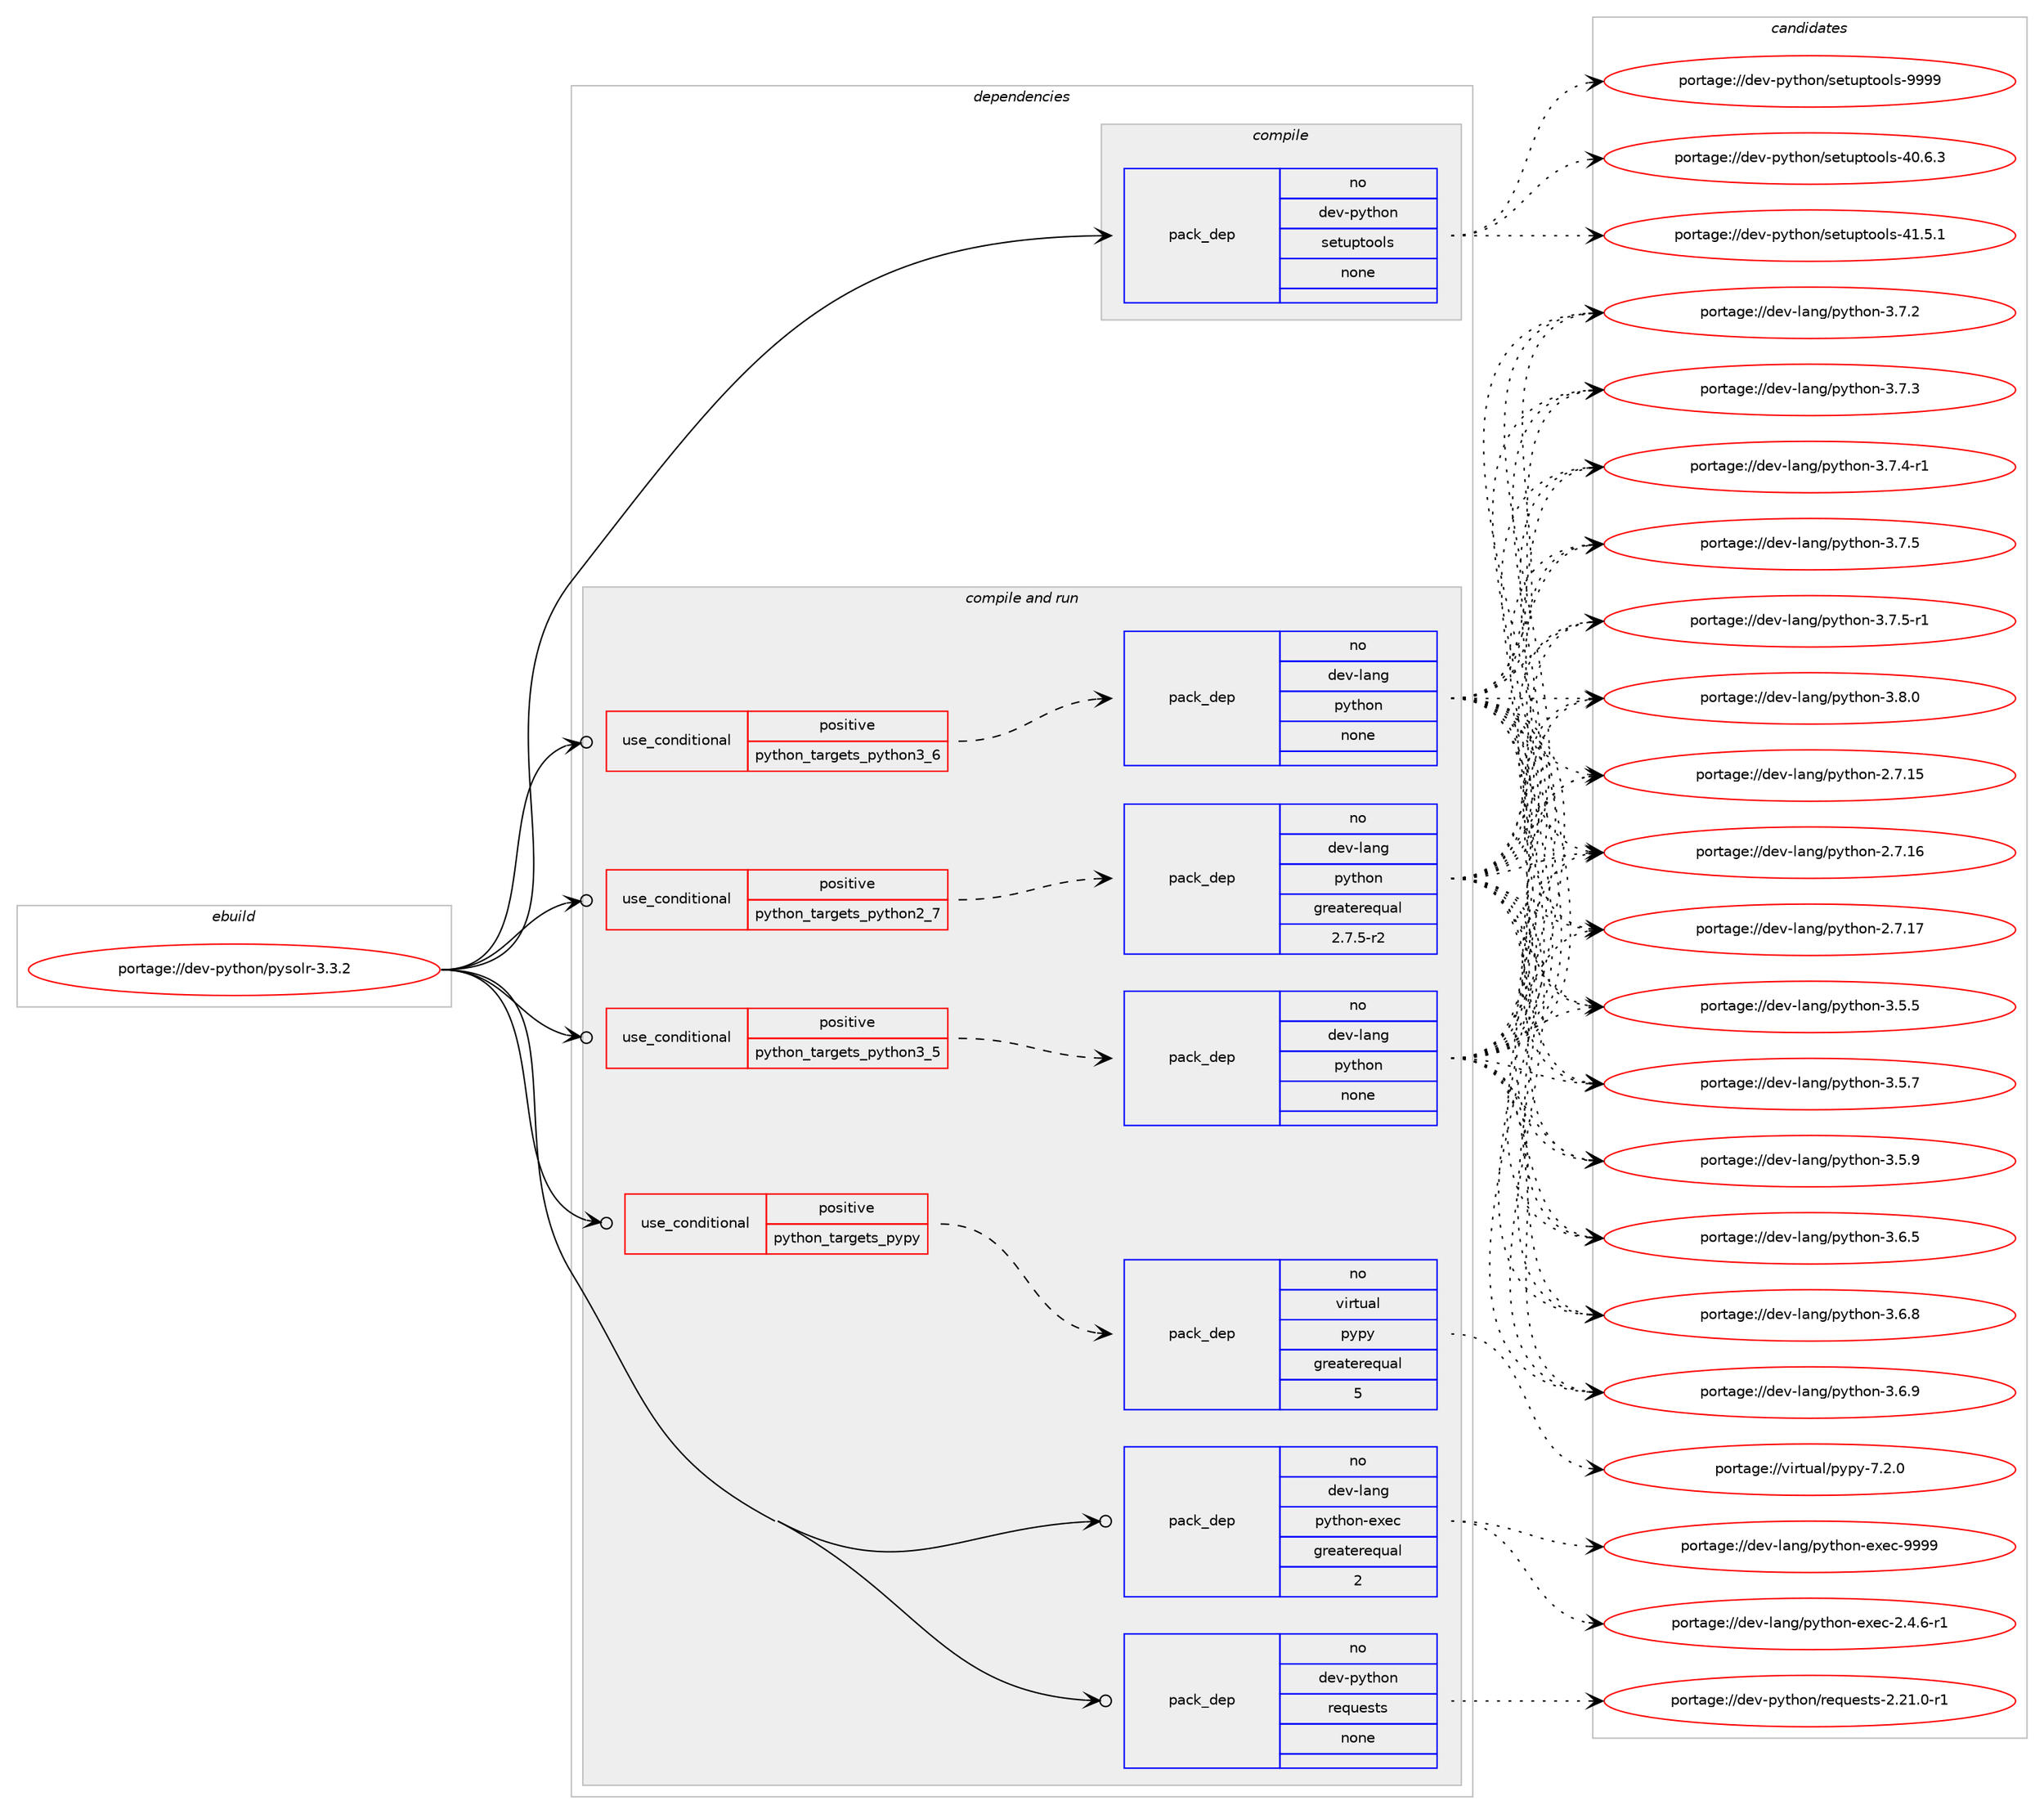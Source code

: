 digraph prolog {

# *************
# Graph options
# *************

newrank=true;
concentrate=true;
compound=true;
graph [rankdir=LR,fontname=Helvetica,fontsize=10,ranksep=1.5];#, ranksep=2.5, nodesep=0.2];
edge  [arrowhead=vee];
node  [fontname=Helvetica,fontsize=10];

# **********
# The ebuild
# **********

subgraph cluster_leftcol {
color=gray;
rank=same;
label=<<i>ebuild</i>>;
id [label="portage://dev-python/pysolr-3.3.2", color=red, width=4, href="../dev-python/pysolr-3.3.2.svg"];
}

# ****************
# The dependencies
# ****************

subgraph cluster_midcol {
color=gray;
label=<<i>dependencies</i>>;
subgraph cluster_compile {
fillcolor="#eeeeee";
style=filled;
label=<<i>compile</i>>;
subgraph pack124281 {
dependency163808 [label=<<TABLE BORDER="0" CELLBORDER="1" CELLSPACING="0" CELLPADDING="4" WIDTH="220"><TR><TD ROWSPAN="6" CELLPADDING="30">pack_dep</TD></TR><TR><TD WIDTH="110">no</TD></TR><TR><TD>dev-python</TD></TR><TR><TD>setuptools</TD></TR><TR><TD>none</TD></TR><TR><TD></TD></TR></TABLE>>, shape=none, color=blue];
}
id:e -> dependency163808:w [weight=20,style="solid",arrowhead="vee"];
}
subgraph cluster_compileandrun {
fillcolor="#eeeeee";
style=filled;
label=<<i>compile and run</i>>;
subgraph cond36139 {
dependency163809 [label=<<TABLE BORDER="0" CELLBORDER="1" CELLSPACING="0" CELLPADDING="4"><TR><TD ROWSPAN="3" CELLPADDING="10">use_conditional</TD></TR><TR><TD>positive</TD></TR><TR><TD>python_targets_pypy</TD></TR></TABLE>>, shape=none, color=red];
subgraph pack124282 {
dependency163810 [label=<<TABLE BORDER="0" CELLBORDER="1" CELLSPACING="0" CELLPADDING="4" WIDTH="220"><TR><TD ROWSPAN="6" CELLPADDING="30">pack_dep</TD></TR><TR><TD WIDTH="110">no</TD></TR><TR><TD>virtual</TD></TR><TR><TD>pypy</TD></TR><TR><TD>greaterequal</TD></TR><TR><TD>5</TD></TR></TABLE>>, shape=none, color=blue];
}
dependency163809:e -> dependency163810:w [weight=20,style="dashed",arrowhead="vee"];
}
id:e -> dependency163809:w [weight=20,style="solid",arrowhead="odotvee"];
subgraph cond36140 {
dependency163811 [label=<<TABLE BORDER="0" CELLBORDER="1" CELLSPACING="0" CELLPADDING="4"><TR><TD ROWSPAN="3" CELLPADDING="10">use_conditional</TD></TR><TR><TD>positive</TD></TR><TR><TD>python_targets_python2_7</TD></TR></TABLE>>, shape=none, color=red];
subgraph pack124283 {
dependency163812 [label=<<TABLE BORDER="0" CELLBORDER="1" CELLSPACING="0" CELLPADDING="4" WIDTH="220"><TR><TD ROWSPAN="6" CELLPADDING="30">pack_dep</TD></TR><TR><TD WIDTH="110">no</TD></TR><TR><TD>dev-lang</TD></TR><TR><TD>python</TD></TR><TR><TD>greaterequal</TD></TR><TR><TD>2.7.5-r2</TD></TR></TABLE>>, shape=none, color=blue];
}
dependency163811:e -> dependency163812:w [weight=20,style="dashed",arrowhead="vee"];
}
id:e -> dependency163811:w [weight=20,style="solid",arrowhead="odotvee"];
subgraph cond36141 {
dependency163813 [label=<<TABLE BORDER="0" CELLBORDER="1" CELLSPACING="0" CELLPADDING="4"><TR><TD ROWSPAN="3" CELLPADDING="10">use_conditional</TD></TR><TR><TD>positive</TD></TR><TR><TD>python_targets_python3_5</TD></TR></TABLE>>, shape=none, color=red];
subgraph pack124284 {
dependency163814 [label=<<TABLE BORDER="0" CELLBORDER="1" CELLSPACING="0" CELLPADDING="4" WIDTH="220"><TR><TD ROWSPAN="6" CELLPADDING="30">pack_dep</TD></TR><TR><TD WIDTH="110">no</TD></TR><TR><TD>dev-lang</TD></TR><TR><TD>python</TD></TR><TR><TD>none</TD></TR><TR><TD></TD></TR></TABLE>>, shape=none, color=blue];
}
dependency163813:e -> dependency163814:w [weight=20,style="dashed",arrowhead="vee"];
}
id:e -> dependency163813:w [weight=20,style="solid",arrowhead="odotvee"];
subgraph cond36142 {
dependency163815 [label=<<TABLE BORDER="0" CELLBORDER="1" CELLSPACING="0" CELLPADDING="4"><TR><TD ROWSPAN="3" CELLPADDING="10">use_conditional</TD></TR><TR><TD>positive</TD></TR><TR><TD>python_targets_python3_6</TD></TR></TABLE>>, shape=none, color=red];
subgraph pack124285 {
dependency163816 [label=<<TABLE BORDER="0" CELLBORDER="1" CELLSPACING="0" CELLPADDING="4" WIDTH="220"><TR><TD ROWSPAN="6" CELLPADDING="30">pack_dep</TD></TR><TR><TD WIDTH="110">no</TD></TR><TR><TD>dev-lang</TD></TR><TR><TD>python</TD></TR><TR><TD>none</TD></TR><TR><TD></TD></TR></TABLE>>, shape=none, color=blue];
}
dependency163815:e -> dependency163816:w [weight=20,style="dashed",arrowhead="vee"];
}
id:e -> dependency163815:w [weight=20,style="solid",arrowhead="odotvee"];
subgraph pack124286 {
dependency163817 [label=<<TABLE BORDER="0" CELLBORDER="1" CELLSPACING="0" CELLPADDING="4" WIDTH="220"><TR><TD ROWSPAN="6" CELLPADDING="30">pack_dep</TD></TR><TR><TD WIDTH="110">no</TD></TR><TR><TD>dev-lang</TD></TR><TR><TD>python-exec</TD></TR><TR><TD>greaterequal</TD></TR><TR><TD>2</TD></TR></TABLE>>, shape=none, color=blue];
}
id:e -> dependency163817:w [weight=20,style="solid",arrowhead="odotvee"];
subgraph pack124287 {
dependency163818 [label=<<TABLE BORDER="0" CELLBORDER="1" CELLSPACING="0" CELLPADDING="4" WIDTH="220"><TR><TD ROWSPAN="6" CELLPADDING="30">pack_dep</TD></TR><TR><TD WIDTH="110">no</TD></TR><TR><TD>dev-python</TD></TR><TR><TD>requests</TD></TR><TR><TD>none</TD></TR><TR><TD></TD></TR></TABLE>>, shape=none, color=blue];
}
id:e -> dependency163818:w [weight=20,style="solid",arrowhead="odotvee"];
}
subgraph cluster_run {
fillcolor="#eeeeee";
style=filled;
label=<<i>run</i>>;
}
}

# **************
# The candidates
# **************

subgraph cluster_choices {
rank=same;
color=gray;
label=<<i>candidates</i>>;

subgraph choice124281 {
color=black;
nodesep=1;
choiceportage100101118451121211161041111104711510111611711211611111110811545524846544651 [label="portage://dev-python/setuptools-40.6.3", color=red, width=4,href="../dev-python/setuptools-40.6.3.svg"];
choiceportage100101118451121211161041111104711510111611711211611111110811545524946534649 [label="portage://dev-python/setuptools-41.5.1", color=red, width=4,href="../dev-python/setuptools-41.5.1.svg"];
choiceportage10010111845112121116104111110471151011161171121161111111081154557575757 [label="portage://dev-python/setuptools-9999", color=red, width=4,href="../dev-python/setuptools-9999.svg"];
dependency163808:e -> choiceportage100101118451121211161041111104711510111611711211611111110811545524846544651:w [style=dotted,weight="100"];
dependency163808:e -> choiceportage100101118451121211161041111104711510111611711211611111110811545524946534649:w [style=dotted,weight="100"];
dependency163808:e -> choiceportage10010111845112121116104111110471151011161171121161111111081154557575757:w [style=dotted,weight="100"];
}
subgraph choice124282 {
color=black;
nodesep=1;
choiceportage1181051141161179710847112121112121455546504648 [label="portage://virtual/pypy-7.2.0", color=red, width=4,href="../virtual/pypy-7.2.0.svg"];
dependency163810:e -> choiceportage1181051141161179710847112121112121455546504648:w [style=dotted,weight="100"];
}
subgraph choice124283 {
color=black;
nodesep=1;
choiceportage10010111845108971101034711212111610411111045504655464953 [label="portage://dev-lang/python-2.7.15", color=red, width=4,href="../dev-lang/python-2.7.15.svg"];
choiceportage10010111845108971101034711212111610411111045504655464954 [label="portage://dev-lang/python-2.7.16", color=red, width=4,href="../dev-lang/python-2.7.16.svg"];
choiceportage10010111845108971101034711212111610411111045504655464955 [label="portage://dev-lang/python-2.7.17", color=red, width=4,href="../dev-lang/python-2.7.17.svg"];
choiceportage100101118451089711010347112121116104111110455146534653 [label="portage://dev-lang/python-3.5.5", color=red, width=4,href="../dev-lang/python-3.5.5.svg"];
choiceportage100101118451089711010347112121116104111110455146534655 [label="portage://dev-lang/python-3.5.7", color=red, width=4,href="../dev-lang/python-3.5.7.svg"];
choiceportage100101118451089711010347112121116104111110455146534657 [label="portage://dev-lang/python-3.5.9", color=red, width=4,href="../dev-lang/python-3.5.9.svg"];
choiceportage100101118451089711010347112121116104111110455146544653 [label="portage://dev-lang/python-3.6.5", color=red, width=4,href="../dev-lang/python-3.6.5.svg"];
choiceportage100101118451089711010347112121116104111110455146544656 [label="portage://dev-lang/python-3.6.8", color=red, width=4,href="../dev-lang/python-3.6.8.svg"];
choiceportage100101118451089711010347112121116104111110455146544657 [label="portage://dev-lang/python-3.6.9", color=red, width=4,href="../dev-lang/python-3.6.9.svg"];
choiceportage100101118451089711010347112121116104111110455146554650 [label="portage://dev-lang/python-3.7.2", color=red, width=4,href="../dev-lang/python-3.7.2.svg"];
choiceportage100101118451089711010347112121116104111110455146554651 [label="portage://dev-lang/python-3.7.3", color=red, width=4,href="../dev-lang/python-3.7.3.svg"];
choiceportage1001011184510897110103471121211161041111104551465546524511449 [label="portage://dev-lang/python-3.7.4-r1", color=red, width=4,href="../dev-lang/python-3.7.4-r1.svg"];
choiceportage100101118451089711010347112121116104111110455146554653 [label="portage://dev-lang/python-3.7.5", color=red, width=4,href="../dev-lang/python-3.7.5.svg"];
choiceportage1001011184510897110103471121211161041111104551465546534511449 [label="portage://dev-lang/python-3.7.5-r1", color=red, width=4,href="../dev-lang/python-3.7.5-r1.svg"];
choiceportage100101118451089711010347112121116104111110455146564648 [label="portage://dev-lang/python-3.8.0", color=red, width=4,href="../dev-lang/python-3.8.0.svg"];
dependency163812:e -> choiceportage10010111845108971101034711212111610411111045504655464953:w [style=dotted,weight="100"];
dependency163812:e -> choiceportage10010111845108971101034711212111610411111045504655464954:w [style=dotted,weight="100"];
dependency163812:e -> choiceportage10010111845108971101034711212111610411111045504655464955:w [style=dotted,weight="100"];
dependency163812:e -> choiceportage100101118451089711010347112121116104111110455146534653:w [style=dotted,weight="100"];
dependency163812:e -> choiceportage100101118451089711010347112121116104111110455146534655:w [style=dotted,weight="100"];
dependency163812:e -> choiceportage100101118451089711010347112121116104111110455146534657:w [style=dotted,weight="100"];
dependency163812:e -> choiceportage100101118451089711010347112121116104111110455146544653:w [style=dotted,weight="100"];
dependency163812:e -> choiceportage100101118451089711010347112121116104111110455146544656:w [style=dotted,weight="100"];
dependency163812:e -> choiceportage100101118451089711010347112121116104111110455146544657:w [style=dotted,weight="100"];
dependency163812:e -> choiceportage100101118451089711010347112121116104111110455146554650:w [style=dotted,weight="100"];
dependency163812:e -> choiceportage100101118451089711010347112121116104111110455146554651:w [style=dotted,weight="100"];
dependency163812:e -> choiceportage1001011184510897110103471121211161041111104551465546524511449:w [style=dotted,weight="100"];
dependency163812:e -> choiceportage100101118451089711010347112121116104111110455146554653:w [style=dotted,weight="100"];
dependency163812:e -> choiceportage1001011184510897110103471121211161041111104551465546534511449:w [style=dotted,weight="100"];
dependency163812:e -> choiceportage100101118451089711010347112121116104111110455146564648:w [style=dotted,weight="100"];
}
subgraph choice124284 {
color=black;
nodesep=1;
choiceportage10010111845108971101034711212111610411111045504655464953 [label="portage://dev-lang/python-2.7.15", color=red, width=4,href="../dev-lang/python-2.7.15.svg"];
choiceportage10010111845108971101034711212111610411111045504655464954 [label="portage://dev-lang/python-2.7.16", color=red, width=4,href="../dev-lang/python-2.7.16.svg"];
choiceportage10010111845108971101034711212111610411111045504655464955 [label="portage://dev-lang/python-2.7.17", color=red, width=4,href="../dev-lang/python-2.7.17.svg"];
choiceportage100101118451089711010347112121116104111110455146534653 [label="portage://dev-lang/python-3.5.5", color=red, width=4,href="../dev-lang/python-3.5.5.svg"];
choiceportage100101118451089711010347112121116104111110455146534655 [label="portage://dev-lang/python-3.5.7", color=red, width=4,href="../dev-lang/python-3.5.7.svg"];
choiceportage100101118451089711010347112121116104111110455146534657 [label="portage://dev-lang/python-3.5.9", color=red, width=4,href="../dev-lang/python-3.5.9.svg"];
choiceportage100101118451089711010347112121116104111110455146544653 [label="portage://dev-lang/python-3.6.5", color=red, width=4,href="../dev-lang/python-3.6.5.svg"];
choiceportage100101118451089711010347112121116104111110455146544656 [label="portage://dev-lang/python-3.6.8", color=red, width=4,href="../dev-lang/python-3.6.8.svg"];
choiceportage100101118451089711010347112121116104111110455146544657 [label="portage://dev-lang/python-3.6.9", color=red, width=4,href="../dev-lang/python-3.6.9.svg"];
choiceportage100101118451089711010347112121116104111110455146554650 [label="portage://dev-lang/python-3.7.2", color=red, width=4,href="../dev-lang/python-3.7.2.svg"];
choiceportage100101118451089711010347112121116104111110455146554651 [label="portage://dev-lang/python-3.7.3", color=red, width=4,href="../dev-lang/python-3.7.3.svg"];
choiceportage1001011184510897110103471121211161041111104551465546524511449 [label="portage://dev-lang/python-3.7.4-r1", color=red, width=4,href="../dev-lang/python-3.7.4-r1.svg"];
choiceportage100101118451089711010347112121116104111110455146554653 [label="portage://dev-lang/python-3.7.5", color=red, width=4,href="../dev-lang/python-3.7.5.svg"];
choiceportage1001011184510897110103471121211161041111104551465546534511449 [label="portage://dev-lang/python-3.7.5-r1", color=red, width=4,href="../dev-lang/python-3.7.5-r1.svg"];
choiceportage100101118451089711010347112121116104111110455146564648 [label="portage://dev-lang/python-3.8.0", color=red, width=4,href="../dev-lang/python-3.8.0.svg"];
dependency163814:e -> choiceportage10010111845108971101034711212111610411111045504655464953:w [style=dotted,weight="100"];
dependency163814:e -> choiceportage10010111845108971101034711212111610411111045504655464954:w [style=dotted,weight="100"];
dependency163814:e -> choiceportage10010111845108971101034711212111610411111045504655464955:w [style=dotted,weight="100"];
dependency163814:e -> choiceportage100101118451089711010347112121116104111110455146534653:w [style=dotted,weight="100"];
dependency163814:e -> choiceportage100101118451089711010347112121116104111110455146534655:w [style=dotted,weight="100"];
dependency163814:e -> choiceportage100101118451089711010347112121116104111110455146534657:w [style=dotted,weight="100"];
dependency163814:e -> choiceportage100101118451089711010347112121116104111110455146544653:w [style=dotted,weight="100"];
dependency163814:e -> choiceportage100101118451089711010347112121116104111110455146544656:w [style=dotted,weight="100"];
dependency163814:e -> choiceportage100101118451089711010347112121116104111110455146544657:w [style=dotted,weight="100"];
dependency163814:e -> choiceportage100101118451089711010347112121116104111110455146554650:w [style=dotted,weight="100"];
dependency163814:e -> choiceportage100101118451089711010347112121116104111110455146554651:w [style=dotted,weight="100"];
dependency163814:e -> choiceportage1001011184510897110103471121211161041111104551465546524511449:w [style=dotted,weight="100"];
dependency163814:e -> choiceportage100101118451089711010347112121116104111110455146554653:w [style=dotted,weight="100"];
dependency163814:e -> choiceportage1001011184510897110103471121211161041111104551465546534511449:w [style=dotted,weight="100"];
dependency163814:e -> choiceportage100101118451089711010347112121116104111110455146564648:w [style=dotted,weight="100"];
}
subgraph choice124285 {
color=black;
nodesep=1;
choiceportage10010111845108971101034711212111610411111045504655464953 [label="portage://dev-lang/python-2.7.15", color=red, width=4,href="../dev-lang/python-2.7.15.svg"];
choiceportage10010111845108971101034711212111610411111045504655464954 [label="portage://dev-lang/python-2.7.16", color=red, width=4,href="../dev-lang/python-2.7.16.svg"];
choiceportage10010111845108971101034711212111610411111045504655464955 [label="portage://dev-lang/python-2.7.17", color=red, width=4,href="../dev-lang/python-2.7.17.svg"];
choiceportage100101118451089711010347112121116104111110455146534653 [label="portage://dev-lang/python-3.5.5", color=red, width=4,href="../dev-lang/python-3.5.5.svg"];
choiceportage100101118451089711010347112121116104111110455146534655 [label="portage://dev-lang/python-3.5.7", color=red, width=4,href="../dev-lang/python-3.5.7.svg"];
choiceportage100101118451089711010347112121116104111110455146534657 [label="portage://dev-lang/python-3.5.9", color=red, width=4,href="../dev-lang/python-3.5.9.svg"];
choiceportage100101118451089711010347112121116104111110455146544653 [label="portage://dev-lang/python-3.6.5", color=red, width=4,href="../dev-lang/python-3.6.5.svg"];
choiceportage100101118451089711010347112121116104111110455146544656 [label="portage://dev-lang/python-3.6.8", color=red, width=4,href="../dev-lang/python-3.6.8.svg"];
choiceportage100101118451089711010347112121116104111110455146544657 [label="portage://dev-lang/python-3.6.9", color=red, width=4,href="../dev-lang/python-3.6.9.svg"];
choiceportage100101118451089711010347112121116104111110455146554650 [label="portage://dev-lang/python-3.7.2", color=red, width=4,href="../dev-lang/python-3.7.2.svg"];
choiceportage100101118451089711010347112121116104111110455146554651 [label="portage://dev-lang/python-3.7.3", color=red, width=4,href="../dev-lang/python-3.7.3.svg"];
choiceportage1001011184510897110103471121211161041111104551465546524511449 [label="portage://dev-lang/python-3.7.4-r1", color=red, width=4,href="../dev-lang/python-3.7.4-r1.svg"];
choiceportage100101118451089711010347112121116104111110455146554653 [label="portage://dev-lang/python-3.7.5", color=red, width=4,href="../dev-lang/python-3.7.5.svg"];
choiceportage1001011184510897110103471121211161041111104551465546534511449 [label="portage://dev-lang/python-3.7.5-r1", color=red, width=4,href="../dev-lang/python-3.7.5-r1.svg"];
choiceportage100101118451089711010347112121116104111110455146564648 [label="portage://dev-lang/python-3.8.0", color=red, width=4,href="../dev-lang/python-3.8.0.svg"];
dependency163816:e -> choiceportage10010111845108971101034711212111610411111045504655464953:w [style=dotted,weight="100"];
dependency163816:e -> choiceportage10010111845108971101034711212111610411111045504655464954:w [style=dotted,weight="100"];
dependency163816:e -> choiceportage10010111845108971101034711212111610411111045504655464955:w [style=dotted,weight="100"];
dependency163816:e -> choiceportage100101118451089711010347112121116104111110455146534653:w [style=dotted,weight="100"];
dependency163816:e -> choiceportage100101118451089711010347112121116104111110455146534655:w [style=dotted,weight="100"];
dependency163816:e -> choiceportage100101118451089711010347112121116104111110455146534657:w [style=dotted,weight="100"];
dependency163816:e -> choiceportage100101118451089711010347112121116104111110455146544653:w [style=dotted,weight="100"];
dependency163816:e -> choiceportage100101118451089711010347112121116104111110455146544656:w [style=dotted,weight="100"];
dependency163816:e -> choiceportage100101118451089711010347112121116104111110455146544657:w [style=dotted,weight="100"];
dependency163816:e -> choiceportage100101118451089711010347112121116104111110455146554650:w [style=dotted,weight="100"];
dependency163816:e -> choiceportage100101118451089711010347112121116104111110455146554651:w [style=dotted,weight="100"];
dependency163816:e -> choiceportage1001011184510897110103471121211161041111104551465546524511449:w [style=dotted,weight="100"];
dependency163816:e -> choiceportage100101118451089711010347112121116104111110455146554653:w [style=dotted,weight="100"];
dependency163816:e -> choiceportage1001011184510897110103471121211161041111104551465546534511449:w [style=dotted,weight="100"];
dependency163816:e -> choiceportage100101118451089711010347112121116104111110455146564648:w [style=dotted,weight="100"];
}
subgraph choice124286 {
color=black;
nodesep=1;
choiceportage10010111845108971101034711212111610411111045101120101994550465246544511449 [label="portage://dev-lang/python-exec-2.4.6-r1", color=red, width=4,href="../dev-lang/python-exec-2.4.6-r1.svg"];
choiceportage10010111845108971101034711212111610411111045101120101994557575757 [label="portage://dev-lang/python-exec-9999", color=red, width=4,href="../dev-lang/python-exec-9999.svg"];
dependency163817:e -> choiceportage10010111845108971101034711212111610411111045101120101994550465246544511449:w [style=dotted,weight="100"];
dependency163817:e -> choiceportage10010111845108971101034711212111610411111045101120101994557575757:w [style=dotted,weight="100"];
}
subgraph choice124287 {
color=black;
nodesep=1;
choiceportage1001011184511212111610411111047114101113117101115116115455046504946484511449 [label="portage://dev-python/requests-2.21.0-r1", color=red, width=4,href="../dev-python/requests-2.21.0-r1.svg"];
dependency163818:e -> choiceportage1001011184511212111610411111047114101113117101115116115455046504946484511449:w [style=dotted,weight="100"];
}
}

}
